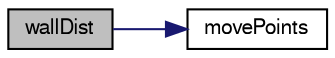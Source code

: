 digraph "wallDist"
{
  bgcolor="transparent";
  edge [fontname="FreeSans",fontsize="10",labelfontname="FreeSans",labelfontsize="10"];
  node [fontname="FreeSans",fontsize="10",shape=record];
  rankdir="LR";
  Node1 [label="wallDist",height=0.2,width=0.4,color="black", fillcolor="grey75", style="filled" fontcolor="black"];
  Node1 -> Node2 [color="midnightblue",fontsize="10",style="solid",fontname="FreeSans"];
  Node2 [label="movePoints",height=0.2,width=0.4,color="black",URL="$a02758.html#a049fe0a86e2c86b4c0bb5fe02583bea4",tooltip="Update the y-field when the mesh moves. "];
}
